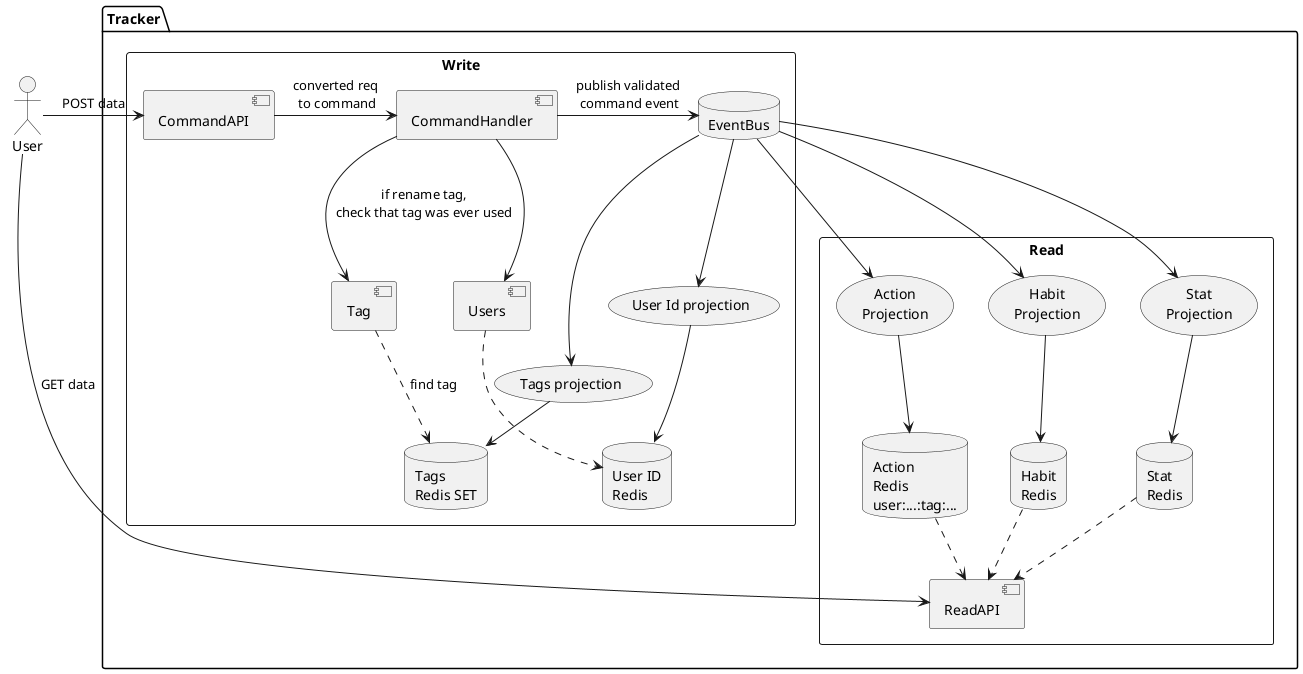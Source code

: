 @startuml

actor User
package Tracker {
    rectangle Write {
        component CommandAPI
        component CommandHandler
        component Tag
        component Users
        database EventBus
        (Tags projection) as tp
        (User Id projection) as idp
        database TRedis as "Tags\nRedis SET"
        database IDRedis as "User ID\nRedis"
    }

    rectangle Read {
        database ARedis as "Action\nRedis\nuser:...:tag:..."
        database HRedis as "Habit\nRedis"
        database SRedis as "Stat\nRedis"
        (AProjection) as "Action\nProjection"
        (HProjection) as "Habit\nProjection"
        (SProjection) as "Stat\nProjection"
        component ReadAPI
    }
}

User -> CommandAPI: POST data
CommandAPI -right-> CommandHandler: converted req\n to command
CommandHandler -right-> EventBus: publish validated\n command event
CommandHandler -down-> Tag: if rename tag,\ncheck that tag was ever used
CommandHandler -down-> Users

EventBus --> AProjection
AProjection --> ARedis
EventBus --> HProjection
HProjection --> HRedis
EventBus --> SProjection
SProjection --> SRedis
EventBus --> idp
idp --> IDRedis

EventBus --> tp
tp -> TRedis
' key value
' user [tag1, tag2]
Tag ..> TRedis: find tag
Users ..> IDRedis

HRedis ..> ReadAPI
ARedis ..> ReadAPI
SRedis ..> ReadAPI

User -> ReadAPI: GET data
'Stat
'----
'tag date count
'yoga today 1
'gym today 1

' command inc "user_yoga_2020-09-12"
' command inc "gym_2020-09-12"
' command inc "yoga_2020_CW38"
' command inc "gym_2020_CW38"
' command inc "yoga_2020-09"
' command inc "gym_2020-09"
' command inc "yoga_2020"
' command inc "gym_2020"

' ----
' intermediate map
' hmap user:<id>:tag:<name>:year:<>
' keys: <date>, <month>, <CW>
' Map {
'   "CW1": 0,
'   "CW2": 1,
'   "01-01: 1,
'   "01-02: 14,
'   "01-03: 1,
'   "1": 5
'   "all": 155
' }
'
' Summary
' hmap user:<id>:tag:<id>
' MAP {
'   best: 256,
'   current: 4
' }
' req Habit (time dimention, repetitions)
' get current date/CW/month/year and fetch it's data from intermediate map
' if repetitions pass -> ++ (fetched number >= repetitions)
' fetch for previous period while repetitions pass

' for weeks stat we use weekYear instead of year to write to the week counter of correct year,
' So 2019-12-30 weekYear = 2020 and weekOfWeekyear = 1 so it is a first CW 2020

@enduml